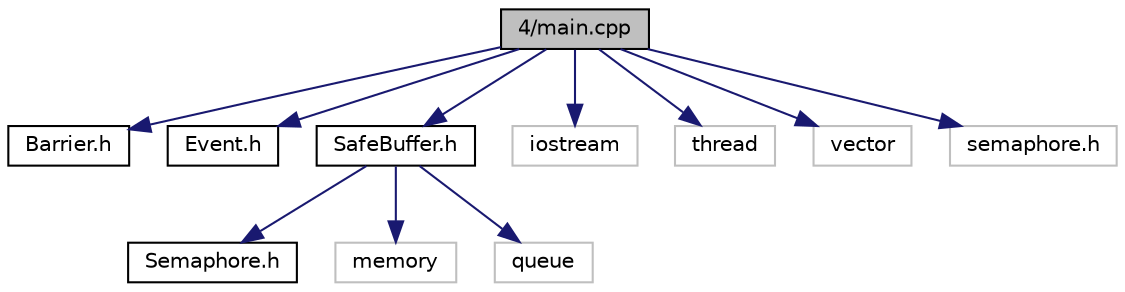 digraph "4/main.cpp"
{
 // LATEX_PDF_SIZE
  edge [fontname="Helvetica",fontsize="10",labelfontname="Helvetica",labelfontsize="10"];
  node [fontname="Helvetica",fontsize="10",shape=record];
  Node1 [label="4/main.cpp",height=0.2,width=0.4,color="black", fillcolor="grey75", style="filled", fontcolor="black",tooltip="A Test Driver file to showcase threadsafe buffers & consumers (lab 4)"];
  Node1 -> Node2 [color="midnightblue",fontsize="10",style="solid",fontname="Helvetica"];
  Node2 [label="Barrier.h",height=0.2,width=0.4,color="black", fillcolor="white", style="filled",URL="$4_2Barrier_8h_source.html",tooltip=" "];
  Node1 -> Node3 [color="midnightblue",fontsize="10",style="solid",fontname="Helvetica"];
  Node3 [label="Event.h",height=0.2,width=0.4,color="black", fillcolor="white", style="filled",URL="$Event_8h_source.html",tooltip=" "];
  Node1 -> Node4 [color="midnightblue",fontsize="10",style="solid",fontname="Helvetica"];
  Node4 [label="SafeBuffer.h",height=0.2,width=0.4,color="black", fillcolor="white", style="filled",URL="$SafeBuffer_8h_source.html",tooltip=" "];
  Node4 -> Node5 [color="midnightblue",fontsize="10",style="solid",fontname="Helvetica"];
  Node5 [label="Semaphore.h",height=0.2,width=0.4,color="black", fillcolor="white", style="filled",URL="$4_2Semaphore_8h_source.html",tooltip=" "];
  Node4 -> Node6 [color="midnightblue",fontsize="10",style="solid",fontname="Helvetica"];
  Node6 [label="memory",height=0.2,width=0.4,color="grey75", fillcolor="white", style="filled",tooltip=" "];
  Node4 -> Node7 [color="midnightblue",fontsize="10",style="solid",fontname="Helvetica"];
  Node7 [label="queue",height=0.2,width=0.4,color="grey75", fillcolor="white", style="filled",tooltip=" "];
  Node1 -> Node8 [color="midnightblue",fontsize="10",style="solid",fontname="Helvetica"];
  Node8 [label="iostream",height=0.2,width=0.4,color="grey75", fillcolor="white", style="filled",tooltip=" "];
  Node1 -> Node9 [color="midnightblue",fontsize="10",style="solid",fontname="Helvetica"];
  Node9 [label="thread",height=0.2,width=0.4,color="grey75", fillcolor="white", style="filled",tooltip=" "];
  Node1 -> Node10 [color="midnightblue",fontsize="10",style="solid",fontname="Helvetica"];
  Node10 [label="vector",height=0.2,width=0.4,color="grey75", fillcolor="white", style="filled",tooltip=" "];
  Node1 -> Node11 [color="midnightblue",fontsize="10",style="solid",fontname="Helvetica"];
  Node11 [label="semaphore.h",height=0.2,width=0.4,color="grey75", fillcolor="white", style="filled",tooltip=" "];
}
